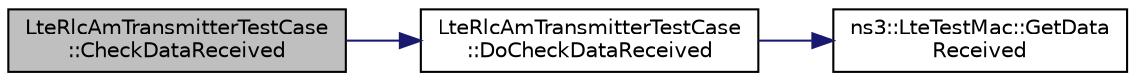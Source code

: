 digraph "LteRlcAmTransmitterTestCase::CheckDataReceived"
{
  edge [fontname="Helvetica",fontsize="10",labelfontname="Helvetica",labelfontsize="10"];
  node [fontname="Helvetica",fontsize="10",shape=record];
  rankdir="LR";
  Node1 [label="LteRlcAmTransmitterTestCase\l::CheckDataReceived",height=0.2,width=0.4,color="black", fillcolor="grey75", style="filled", fontcolor="black"];
  Node1 -> Node2 [color="midnightblue",fontsize="10",style="solid"];
  Node2 [label="LteRlcAmTransmitterTestCase\l::DoCheckDataReceived",height=0.2,width=0.4,color="black", fillcolor="white", style="filled",URL="$d4/d65/classLteRlcAmTransmitterTestCase.html#a8e4897cd8497b0fd0b8cef81de3fe3b9"];
  Node2 -> Node3 [color="midnightblue",fontsize="10",style="solid"];
  Node3 [label="ns3::LteTestMac::GetData\lReceived",height=0.2,width=0.4,color="black", fillcolor="white", style="filled",URL="$dd/df9/classns3_1_1LteTestMac.html#addac02f6d62857aa9c75acaa46e4b0c3"];
}
